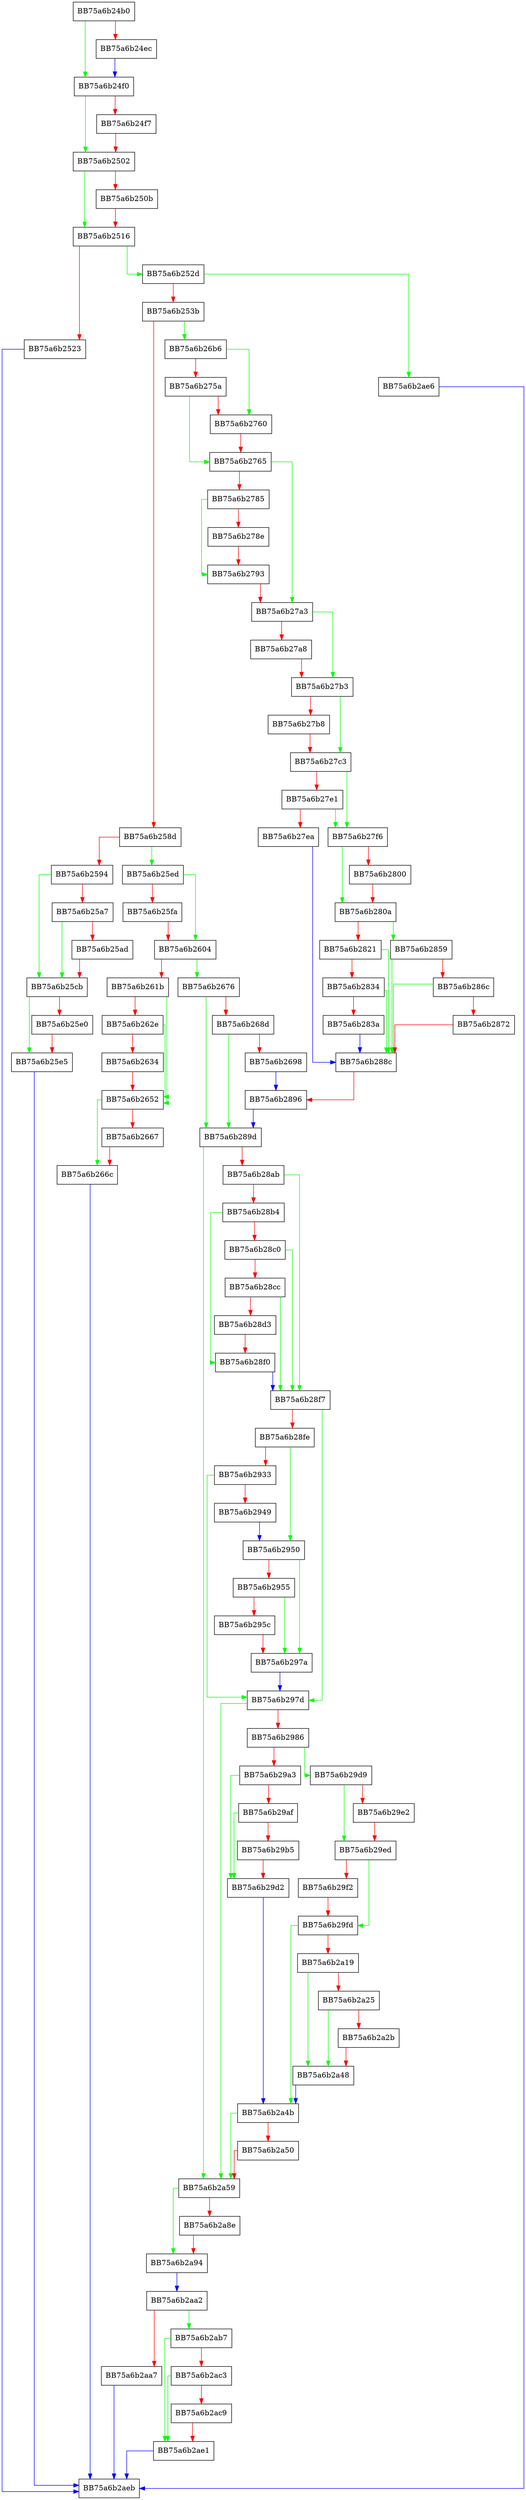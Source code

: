 digraph GetProcessDetails {
  node [shape="box"];
  graph [splines=ortho];
  BB75a6b24b0 -> BB75a6b24f0 [color="green"];
  BB75a6b24b0 -> BB75a6b24ec [color="red"];
  BB75a6b24ec -> BB75a6b24f0 [color="blue"];
  BB75a6b24f0 -> BB75a6b2502 [color="green"];
  BB75a6b24f0 -> BB75a6b24f7 [color="red"];
  BB75a6b24f7 -> BB75a6b2502 [color="red"];
  BB75a6b2502 -> BB75a6b2516 [color="green"];
  BB75a6b2502 -> BB75a6b250b [color="red"];
  BB75a6b250b -> BB75a6b2516 [color="red"];
  BB75a6b2516 -> BB75a6b252d [color="green"];
  BB75a6b2516 -> BB75a6b2523 [color="red"];
  BB75a6b2523 -> BB75a6b2aeb [color="blue"];
  BB75a6b252d -> BB75a6b2ae6 [color="green"];
  BB75a6b252d -> BB75a6b253b [color="red"];
  BB75a6b253b -> BB75a6b26b6 [color="green"];
  BB75a6b253b -> BB75a6b258d [color="red"];
  BB75a6b258d -> BB75a6b25ed [color="green"];
  BB75a6b258d -> BB75a6b2594 [color="red"];
  BB75a6b2594 -> BB75a6b25cb [color="green"];
  BB75a6b2594 -> BB75a6b25a7 [color="red"];
  BB75a6b25a7 -> BB75a6b25cb [color="green"];
  BB75a6b25a7 -> BB75a6b25ad [color="red"];
  BB75a6b25ad -> BB75a6b25cb [color="red"];
  BB75a6b25cb -> BB75a6b25e5 [color="green"];
  BB75a6b25cb -> BB75a6b25e0 [color="red"];
  BB75a6b25e0 -> BB75a6b25e5 [color="red"];
  BB75a6b25e5 -> BB75a6b2aeb [color="blue"];
  BB75a6b25ed -> BB75a6b2604 [color="green"];
  BB75a6b25ed -> BB75a6b25fa [color="red"];
  BB75a6b25fa -> BB75a6b2604 [color="red"];
  BB75a6b2604 -> BB75a6b2676 [color="green"];
  BB75a6b2604 -> BB75a6b261b [color="red"];
  BB75a6b261b -> BB75a6b2652 [color="green"];
  BB75a6b261b -> BB75a6b262e [color="red"];
  BB75a6b262e -> BB75a6b2652 [color="green"];
  BB75a6b262e -> BB75a6b2634 [color="red"];
  BB75a6b2634 -> BB75a6b2652 [color="red"];
  BB75a6b2652 -> BB75a6b266c [color="green"];
  BB75a6b2652 -> BB75a6b2667 [color="red"];
  BB75a6b2667 -> BB75a6b266c [color="red"];
  BB75a6b266c -> BB75a6b2aeb [color="blue"];
  BB75a6b2676 -> BB75a6b289d [color="green"];
  BB75a6b2676 -> BB75a6b268d [color="red"];
  BB75a6b268d -> BB75a6b289d [color="green"];
  BB75a6b268d -> BB75a6b2698 [color="red"];
  BB75a6b2698 -> BB75a6b2896 [color="blue"];
  BB75a6b26b6 -> BB75a6b2760 [color="green"];
  BB75a6b26b6 -> BB75a6b275a [color="red"];
  BB75a6b275a -> BB75a6b2765 [color="green"];
  BB75a6b275a -> BB75a6b2760 [color="red"];
  BB75a6b2760 -> BB75a6b2765 [color="red"];
  BB75a6b2765 -> BB75a6b27a3 [color="green"];
  BB75a6b2765 -> BB75a6b2785 [color="red"];
  BB75a6b2785 -> BB75a6b2793 [color="green"];
  BB75a6b2785 -> BB75a6b278e [color="red"];
  BB75a6b278e -> BB75a6b2793 [color="red"];
  BB75a6b2793 -> BB75a6b27a3 [color="red"];
  BB75a6b27a3 -> BB75a6b27b3 [color="green"];
  BB75a6b27a3 -> BB75a6b27a8 [color="red"];
  BB75a6b27a8 -> BB75a6b27b3 [color="red"];
  BB75a6b27b3 -> BB75a6b27c3 [color="green"];
  BB75a6b27b3 -> BB75a6b27b8 [color="red"];
  BB75a6b27b8 -> BB75a6b27c3 [color="red"];
  BB75a6b27c3 -> BB75a6b27f6 [color="green"];
  BB75a6b27c3 -> BB75a6b27e1 [color="red"];
  BB75a6b27e1 -> BB75a6b27f6 [color="green"];
  BB75a6b27e1 -> BB75a6b27ea [color="red"];
  BB75a6b27ea -> BB75a6b288c [color="blue"];
  BB75a6b27f6 -> BB75a6b280a [color="green"];
  BB75a6b27f6 -> BB75a6b2800 [color="red"];
  BB75a6b2800 -> BB75a6b280a [color="red"];
  BB75a6b280a -> BB75a6b2859 [color="green"];
  BB75a6b280a -> BB75a6b2821 [color="red"];
  BB75a6b2821 -> BB75a6b288c [color="green"];
  BB75a6b2821 -> BB75a6b2834 [color="red"];
  BB75a6b2834 -> BB75a6b288c [color="green"];
  BB75a6b2834 -> BB75a6b283a [color="red"];
  BB75a6b283a -> BB75a6b288c [color="blue"];
  BB75a6b2859 -> BB75a6b288c [color="green"];
  BB75a6b2859 -> BB75a6b286c [color="red"];
  BB75a6b286c -> BB75a6b288c [color="green"];
  BB75a6b286c -> BB75a6b2872 [color="red"];
  BB75a6b2872 -> BB75a6b288c [color="red"];
  BB75a6b288c -> BB75a6b2896 [color="red"];
  BB75a6b2896 -> BB75a6b289d [color="blue"];
  BB75a6b289d -> BB75a6b2a59 [color="green"];
  BB75a6b289d -> BB75a6b28ab [color="red"];
  BB75a6b28ab -> BB75a6b28f7 [color="green"];
  BB75a6b28ab -> BB75a6b28b4 [color="red"];
  BB75a6b28b4 -> BB75a6b28f0 [color="green"];
  BB75a6b28b4 -> BB75a6b28c0 [color="red"];
  BB75a6b28c0 -> BB75a6b28f7 [color="green"];
  BB75a6b28c0 -> BB75a6b28cc [color="red"];
  BB75a6b28cc -> BB75a6b28f7 [color="green"];
  BB75a6b28cc -> BB75a6b28d3 [color="red"];
  BB75a6b28d3 -> BB75a6b28f0 [color="red"];
  BB75a6b28f0 -> BB75a6b28f7 [color="blue"];
  BB75a6b28f7 -> BB75a6b297d [color="green"];
  BB75a6b28f7 -> BB75a6b28fe [color="red"];
  BB75a6b28fe -> BB75a6b2950 [color="green"];
  BB75a6b28fe -> BB75a6b2933 [color="red"];
  BB75a6b2933 -> BB75a6b297d [color="green"];
  BB75a6b2933 -> BB75a6b2949 [color="red"];
  BB75a6b2949 -> BB75a6b2950 [color="blue"];
  BB75a6b2950 -> BB75a6b297a [color="green"];
  BB75a6b2950 -> BB75a6b2955 [color="red"];
  BB75a6b2955 -> BB75a6b297a [color="green"];
  BB75a6b2955 -> BB75a6b295c [color="red"];
  BB75a6b295c -> BB75a6b297a [color="red"];
  BB75a6b297a -> BB75a6b297d [color="blue"];
  BB75a6b297d -> BB75a6b2a59 [color="green"];
  BB75a6b297d -> BB75a6b2986 [color="red"];
  BB75a6b2986 -> BB75a6b29d9 [color="green"];
  BB75a6b2986 -> BB75a6b29a3 [color="red"];
  BB75a6b29a3 -> BB75a6b29d2 [color="green"];
  BB75a6b29a3 -> BB75a6b29af [color="red"];
  BB75a6b29af -> BB75a6b29d2 [color="green"];
  BB75a6b29af -> BB75a6b29b5 [color="red"];
  BB75a6b29b5 -> BB75a6b29d2 [color="red"];
  BB75a6b29d2 -> BB75a6b2a4b [color="blue"];
  BB75a6b29d9 -> BB75a6b29ed [color="green"];
  BB75a6b29d9 -> BB75a6b29e2 [color="red"];
  BB75a6b29e2 -> BB75a6b29ed [color="red"];
  BB75a6b29ed -> BB75a6b29fd [color="green"];
  BB75a6b29ed -> BB75a6b29f2 [color="red"];
  BB75a6b29f2 -> BB75a6b29fd [color="red"];
  BB75a6b29fd -> BB75a6b2a4b [color="green"];
  BB75a6b29fd -> BB75a6b2a19 [color="red"];
  BB75a6b2a19 -> BB75a6b2a48 [color="green"];
  BB75a6b2a19 -> BB75a6b2a25 [color="red"];
  BB75a6b2a25 -> BB75a6b2a48 [color="green"];
  BB75a6b2a25 -> BB75a6b2a2b [color="red"];
  BB75a6b2a2b -> BB75a6b2a48 [color="red"];
  BB75a6b2a48 -> BB75a6b2a4b [color="blue"];
  BB75a6b2a4b -> BB75a6b2a59 [color="green"];
  BB75a6b2a4b -> BB75a6b2a50 [color="red"];
  BB75a6b2a50 -> BB75a6b2a59 [color="red"];
  BB75a6b2a59 -> BB75a6b2a94 [color="green"];
  BB75a6b2a59 -> BB75a6b2a8e [color="red"];
  BB75a6b2a8e -> BB75a6b2a94 [color="red"];
  BB75a6b2a94 -> BB75a6b2aa2 [color="blue"];
  BB75a6b2aa2 -> BB75a6b2ab7 [color="green"];
  BB75a6b2aa2 -> BB75a6b2aa7 [color="red"];
  BB75a6b2aa7 -> BB75a6b2aeb [color="blue"];
  BB75a6b2ab7 -> BB75a6b2ae1 [color="green"];
  BB75a6b2ab7 -> BB75a6b2ac3 [color="red"];
  BB75a6b2ac3 -> BB75a6b2ae1 [color="green"];
  BB75a6b2ac3 -> BB75a6b2ac9 [color="red"];
  BB75a6b2ac9 -> BB75a6b2ae1 [color="red"];
  BB75a6b2ae1 -> BB75a6b2aeb [color="blue"];
  BB75a6b2ae6 -> BB75a6b2aeb [color="blue"];
}